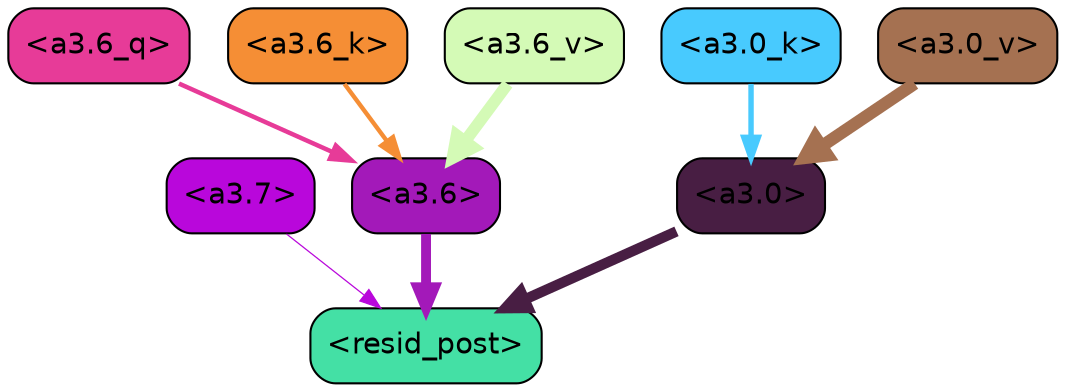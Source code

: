strict digraph "" {
	graph [bgcolor=transparent,
		layout=dot,
		overlap=false,
		splines=true
	];
	"<a3.7>"	[color=black,
		fillcolor="#b907db",
		fontname=Helvetica,
		shape=box,
		style="filled, rounded"];
	"<resid_post>"	[color=black,
		fillcolor="#44e0a5",
		fontname=Helvetica,
		shape=box,
		style="filled, rounded"];
	"<a3.7>" -> "<resid_post>"	[color="#b907db",
		penwidth=0.6];
	"<a3.6>"	[color=black,
		fillcolor="#a319b9",
		fontname=Helvetica,
		shape=box,
		style="filled, rounded"];
	"<a3.6>" -> "<resid_post>"	[color="#a319b9",
		penwidth=4.748674273490906];
	"<a3.0>"	[color=black,
		fillcolor="#481e43",
		fontname=Helvetica,
		shape=box,
		style="filled, rounded"];
	"<a3.0>" -> "<resid_post>"	[color="#481e43",
		penwidth=5.004031300544739];
	"<a3.6_q>"	[color=black,
		fillcolor="#e73b98",
		fontname=Helvetica,
		shape=box,
		style="filled, rounded"];
	"<a3.6_q>" -> "<a3.6>"	[color="#e73b98",
		penwidth=2.1656854450702667];
	"<a3.6_k>"	[color=black,
		fillcolor="#f58e35",
		fontname=Helvetica,
		shape=box,
		style="filled, rounded"];
	"<a3.6_k>" -> "<a3.6>"	[color="#f58e35",
		penwidth=2.086437076330185];
	"<a3.0_k>"	[color=black,
		fillcolor="#48cafe",
		fontname=Helvetica,
		shape=box,
		style="filled, rounded"];
	"<a3.0_k>" -> "<a3.0>"	[color="#48cafe",
		penwidth=2.5988530814647675];
	"<a3.6_v>"	[color=black,
		fillcolor="#d4fab6",
		fontname=Helvetica,
		shape=box,
		style="filled, rounded"];
	"<a3.6_v>" -> "<a3.6>"	[color="#d4fab6",
		penwidth=5.669987380504608];
	"<a3.0_v>"	[color=black,
		fillcolor="#a57151",
		fontname=Helvetica,
		shape=box,
		style="filled, rounded"];
	"<a3.0_v>" -> "<a3.0>"	[color="#a57151",
		penwidth=5.9515902400016785];
}
